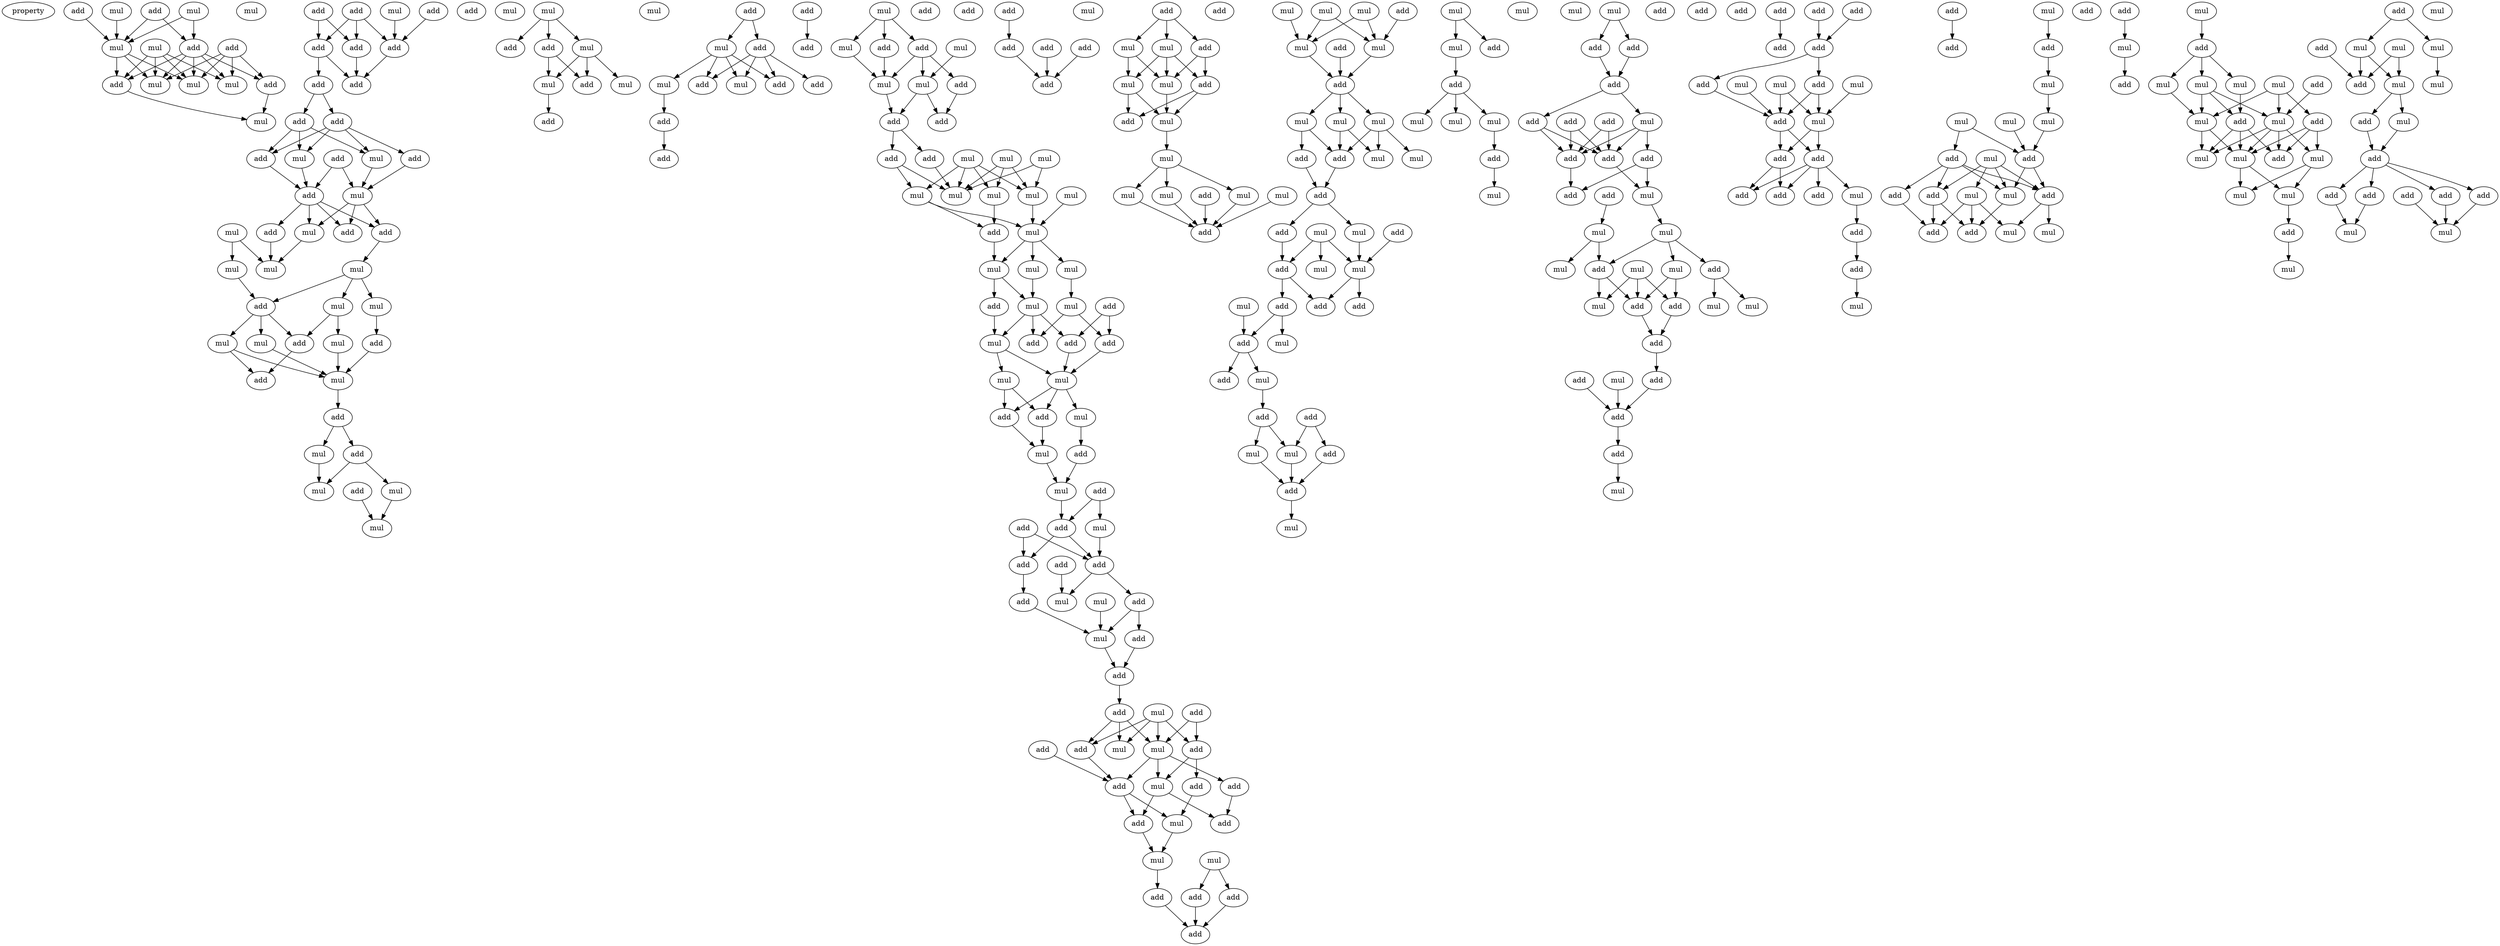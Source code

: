 digraph {
    node [fontcolor=black]
    property [mul=2,lf=1.1]
    0 [ label = add ];
    1 [ label = add ];
    2 [ label = mul ];
    3 [ label = mul ];
    4 [ label = add ];
    5 [ label = add ];
    6 [ label = mul ];
    7 [ label = mul ];
    8 [ label = add ];
    9 [ label = mul ];
    10 [ label = mul ];
    11 [ label = mul ];
    12 [ label = add ];
    13 [ label = mul ];
    14 [ label = mul ];
    15 [ label = mul ];
    16 [ label = add ];
    17 [ label = add ];
    18 [ label = add ];
    19 [ label = add ];
    20 [ label = add ];
    21 [ label = add ];
    22 [ label = add ];
    23 [ label = add ];
    24 [ label = add ];
    25 [ label = add ];
    26 [ label = add ];
    27 [ label = mul ];
    28 [ label = add ];
    29 [ label = mul ];
    30 [ label = add ];
    31 [ label = add ];
    32 [ label = add ];
    33 [ label = mul ];
    34 [ label = add ];
    35 [ label = mul ];
    36 [ label = add ];
    37 [ label = mul ];
    38 [ label = add ];
    39 [ label = mul ];
    40 [ label = mul ];
    41 [ label = mul ];
    42 [ label = mul ];
    43 [ label = add ];
    44 [ label = mul ];
    45 [ label = mul ];
    46 [ label = add ];
    47 [ label = mul ];
    48 [ label = add ];
    49 [ label = mul ];
    50 [ label = mul ];
    51 [ label = add ];
    52 [ label = add ];
    53 [ label = add ];
    54 [ label = mul ];
    55 [ label = mul ];
    56 [ label = mul ];
    57 [ label = mul ];
    58 [ label = add ];
    59 [ label = mul ];
    60 [ label = mul ];
    61 [ label = add ];
    62 [ label = add ];
    63 [ label = mul ];
    64 [ label = add ];
    65 [ label = mul ];
    66 [ label = mul ];
    67 [ label = mul ];
    68 [ label = add ];
    69 [ label = add ];
    70 [ label = add ];
    71 [ label = mul ];
    72 [ label = add ];
    73 [ label = add ];
    74 [ label = mul ];
    75 [ label = mul ];
    76 [ label = add ];
    77 [ label = add ];
    78 [ label = add ];
    79 [ label = add ];
    80 [ label = mul ];
    81 [ label = add ];
    82 [ label = mul ];
    83 [ label = add ];
    84 [ label = add ];
    85 [ label = mul ];
    86 [ label = mul ];
    87 [ label = add ];
    88 [ label = mul ];
    89 [ label = add ];
    90 [ label = add ];
    91 [ label = mul ];
    92 [ label = add ];
    93 [ label = add ];
    94 [ label = mul ];
    95 [ label = mul ];
    96 [ label = mul ];
    97 [ label = mul ];
    98 [ label = mul ];
    99 [ label = mul ];
    100 [ label = mul ];
    101 [ label = add ];
    102 [ label = mul ];
    103 [ label = mul ];
    104 [ label = mul ];
    105 [ label = mul ];
    106 [ label = mul ];
    107 [ label = add ];
    108 [ label = add ];
    109 [ label = mul ];
    110 [ label = add ];
    111 [ label = mul ];
    112 [ label = add ];
    113 [ label = add ];
    114 [ label = add ];
    115 [ label = mul ];
    116 [ label = mul ];
    117 [ label = add ];
    118 [ label = mul ];
    119 [ label = add ];
    120 [ label = add ];
    121 [ label = mul ];
    122 [ label = mul ];
    123 [ label = add ];
    124 [ label = mul ];
    125 [ label = add ];
    126 [ label = add ];
    127 [ label = add ];
    128 [ label = add ];
    129 [ label = add ];
    130 [ label = mul ];
    131 [ label = add ];
    132 [ label = mul ];
    133 [ label = add ];
    134 [ label = mul ];
    135 [ label = add ];
    136 [ label = add ];
    137 [ label = add ];
    138 [ label = mul ];
    139 [ label = add ];
    140 [ label = add ];
    141 [ label = add ];
    142 [ label = mul ];
    143 [ label = mul ];
    144 [ label = add ];
    145 [ label = mul ];
    146 [ label = add ];
    147 [ label = add ];
    148 [ label = add ];
    149 [ label = add ];
    150 [ label = mul ];
    151 [ label = add ];
    152 [ label = mul ];
    153 [ label = mul ];
    154 [ label = add ];
    155 [ label = add ];
    156 [ label = add ];
    157 [ label = add ];
    158 [ label = add ];
    159 [ label = add ];
    160 [ label = mul ];
    161 [ label = add ];
    162 [ label = add ];
    163 [ label = add ];
    164 [ label = add ];
    165 [ label = add ];
    166 [ label = mul ];
    167 [ label = add ];
    168 [ label = mul ];
    169 [ label = add ];
    170 [ label = mul ];
    171 [ label = mul ];
    172 [ label = mul ];
    173 [ label = add ];
    174 [ label = mul ];
    175 [ label = mul ];
    176 [ label = mul ];
    177 [ label = add ];
    178 [ label = mul ];
    179 [ label = mul ];
    180 [ label = add ];
    181 [ label = add ];
    182 [ label = add ];
    183 [ label = mul ];
    184 [ label = mul ];
    185 [ label = mul ];
    186 [ label = mul ];
    187 [ label = add ];
    188 [ label = mul ];
    189 [ label = add ];
    190 [ label = mul ];
    191 [ label = mul ];
    192 [ label = mul ];
    193 [ label = mul ];
    194 [ label = add ];
    195 [ label = add ];
    196 [ label = mul ];
    197 [ label = add ];
    198 [ label = mul ];
    199 [ label = add ];
    200 [ label = mul ];
    201 [ label = add ];
    202 [ label = add ];
    203 [ label = mul ];
    204 [ label = mul ];
    205 [ label = mul ];
    206 [ label = add ];
    207 [ label = add ];
    208 [ label = add ];
    209 [ label = add ];
    210 [ label = mul ];
    211 [ label = add ];
    212 [ label = mul ];
    213 [ label = add ];
    214 [ label = add ];
    215 [ label = mul ];
    216 [ label = mul ];
    217 [ label = add ];
    218 [ label = add ];
    219 [ label = mul ];
    220 [ label = mul ];
    221 [ label = mul ];
    222 [ label = mul ];
    223 [ label = add ];
    224 [ label = add ];
    225 [ label = mul ];
    226 [ label = mul ];
    227 [ label = mul ];
    228 [ label = mul ];
    229 [ label = add ];
    230 [ label = mul ];
    231 [ label = mul ];
    232 [ label = add ];
    233 [ label = add ];
    234 [ label = add ];
    235 [ label = add ];
    236 [ label = add ];
    237 [ label = add ];
    238 [ label = mul ];
    239 [ label = add ];
    240 [ label = add ];
    241 [ label = add ];
    242 [ label = add ];
    243 [ label = add ];
    244 [ label = add ];
    245 [ label = add ];
    246 [ label = mul ];
    247 [ label = add ];
    248 [ label = mul ];
    249 [ label = mul ];
    250 [ label = mul ];
    251 [ label = mul ];
    252 [ label = add ];
    253 [ label = add ];
    254 [ label = mul ];
    255 [ label = mul ];
    256 [ label = add ];
    257 [ label = mul ];
    258 [ label = mul ];
    259 [ label = add ];
    260 [ label = add ];
    261 [ label = add ];
    262 [ label = mul ];
    263 [ label = add ];
    264 [ label = add ];
    265 [ label = add ];
    266 [ label = add ];
    267 [ label = mul ];
    268 [ label = add ];
    269 [ label = add ];
    270 [ label = add ];
    271 [ label = add ];
    272 [ label = mul ];
    273 [ label = mul ];
    274 [ label = add ];
    275 [ label = add ];
    276 [ label = mul ];
    277 [ label = add ];
    278 [ label = mul ];
    279 [ label = add ];
    280 [ label = add ];
    281 [ label = add ];
    282 [ label = add ];
    283 [ label = add ];
    284 [ label = mul ];
    285 [ label = add ];
    286 [ label = add ];
    287 [ label = add ];
    288 [ label = mul ];
    289 [ label = add ];
    290 [ label = mul ];
    291 [ label = add ];
    292 [ label = mul ];
    293 [ label = mul ];
    294 [ label = mul ];
    295 [ label = mul ];
    296 [ label = mul ];
    297 [ label = add ];
    298 [ label = add ];
    299 [ label = add ];
    300 [ label = add ];
    301 [ label = mul ];
    302 [ label = add ];
    303 [ label = mul ];
    304 [ label = add ];
    305 [ label = add ];
    306 [ label = mul ];
    307 [ label = mul ];
    308 [ label = add ];
    309 [ label = add ];
    310 [ label = mul ];
    311 [ label = mul ];
    312 [ label = add ];
    313 [ label = add ];
    314 [ label = mul ];
    315 [ label = mul ];
    316 [ label = mul ];
    317 [ label = add ];
    318 [ label = mul ];
    319 [ label = add ];
    320 [ label = mul ];
    321 [ label = add ];
    322 [ label = mul ];
    323 [ label = mul ];
    324 [ label = mul ];
    325 [ label = mul ];
    326 [ label = add ];
    327 [ label = mul ];
    328 [ label = mul ];
    329 [ label = add ];
    330 [ label = mul ];
    331 [ label = add ];
    332 [ label = mul ];
    333 [ label = mul ];
    334 [ label = add ];
    335 [ label = mul ];
    336 [ label = add ];
    337 [ label = mul ];
    338 [ label = mul ];
    339 [ label = mul ];
    340 [ label = add ];
    341 [ label = mul ];
    342 [ label = add ];
    343 [ label = add ];
    344 [ label = add ];
    345 [ label = add ];
    346 [ label = add ];
    347 [ label = add ];
    348 [ label = mul ];
    349 [ label = mul ];
    0 -> 5 [ name = 0 ];
    0 -> 6 [ name = 1 ];
    1 -> 6 [ name = 2 ];
    2 -> 5 [ name = 3 ];
    2 -> 6 [ name = 4 ];
    3 -> 6 [ name = 5 ];
    4 -> 9 [ name = 6 ];
    4 -> 10 [ name = 7 ];
    4 -> 11 [ name = 8 ];
    4 -> 12 [ name = 9 ];
    5 -> 8 [ name = 10 ];
    5 -> 9 [ name = 11 ];
    5 -> 10 [ name = 12 ];
    5 -> 11 [ name = 13 ];
    5 -> 12 [ name = 14 ];
    6 -> 8 [ name = 15 ];
    6 -> 9 [ name = 16 ];
    6 -> 11 [ name = 17 ];
    7 -> 8 [ name = 18 ];
    7 -> 9 [ name = 19 ];
    7 -> 10 [ name = 20 ];
    7 -> 11 [ name = 21 ];
    8 -> 13 [ name = 22 ];
    12 -> 13 [ name = 23 ];
    15 -> 22 [ name = 24 ];
    16 -> 22 [ name = 25 ];
    17 -> 20 [ name = 26 ];
    17 -> 21 [ name = 27 ];
    17 -> 22 [ name = 28 ];
    18 -> 20 [ name = 29 ];
    18 -> 21 [ name = 30 ];
    20 -> 23 [ name = 31 ];
    21 -> 23 [ name = 32 ];
    21 -> 24 [ name = 33 ];
    22 -> 23 [ name = 34 ];
    24 -> 25 [ name = 35 ];
    24 -> 26 [ name = 36 ];
    25 -> 27 [ name = 37 ];
    25 -> 29 [ name = 38 ];
    25 -> 31 [ name = 39 ];
    26 -> 27 [ name = 40 ];
    26 -> 29 [ name = 41 ];
    26 -> 30 [ name = 42 ];
    26 -> 31 [ name = 43 ];
    27 -> 33 [ name = 44 ];
    28 -> 32 [ name = 45 ];
    28 -> 33 [ name = 46 ];
    29 -> 32 [ name = 47 ];
    30 -> 33 [ name = 48 ];
    31 -> 32 [ name = 49 ];
    32 -> 34 [ name = 50 ];
    32 -> 35 [ name = 51 ];
    32 -> 36 [ name = 52 ];
    32 -> 38 [ name = 53 ];
    33 -> 35 [ name = 54 ];
    33 -> 36 [ name = 55 ];
    33 -> 38 [ name = 56 ];
    34 -> 39 [ name = 57 ];
    35 -> 39 [ name = 58 ];
    36 -> 40 [ name = 59 ];
    37 -> 39 [ name = 60 ];
    37 -> 41 [ name = 61 ];
    40 -> 42 [ name = 62 ];
    40 -> 43 [ name = 63 ];
    40 -> 44 [ name = 64 ];
    41 -> 43 [ name = 65 ];
    42 -> 46 [ name = 66 ];
    42 -> 49 [ name = 67 ];
    43 -> 45 [ name = 68 ];
    43 -> 46 [ name = 69 ];
    43 -> 47 [ name = 70 ];
    44 -> 48 [ name = 71 ];
    45 -> 50 [ name = 72 ];
    45 -> 51 [ name = 73 ];
    46 -> 51 [ name = 74 ];
    47 -> 50 [ name = 75 ];
    48 -> 50 [ name = 76 ];
    49 -> 50 [ name = 77 ];
    50 -> 52 [ name = 78 ];
    52 -> 53 [ name = 79 ];
    52 -> 54 [ name = 80 ];
    53 -> 56 [ name = 81 ];
    53 -> 57 [ name = 82 ];
    54 -> 56 [ name = 83 ];
    57 -> 59 [ name = 84 ];
    58 -> 59 [ name = 85 ];
    60 -> 61 [ name = 86 ];
    60 -> 62 [ name = 87 ];
    60 -> 63 [ name = 88 ];
    62 -> 64 [ name = 89 ];
    62 -> 65 [ name = 90 ];
    63 -> 64 [ name = 91 ];
    63 -> 65 [ name = 92 ];
    63 -> 67 [ name = 93 ];
    65 -> 69 [ name = 94 ];
    68 -> 70 [ name = 95 ];
    68 -> 71 [ name = 96 ];
    70 -> 72 [ name = 97 ];
    70 -> 73 [ name = 98 ];
    70 -> 75 [ name = 99 ];
    70 -> 76 [ name = 100 ];
    71 -> 72 [ name = 101 ];
    71 -> 74 [ name = 102 ];
    71 -> 75 [ name = 103 ];
    71 -> 76 [ name = 104 ];
    74 -> 77 [ name = 105 ];
    77 -> 78 [ name = 106 ];
    79 -> 81 [ name = 107 ];
    80 -> 83 [ name = 108 ];
    80 -> 84 [ name = 109 ];
    80 -> 85 [ name = 110 ];
    82 -> 86 [ name = 111 ];
    83 -> 86 [ name = 112 ];
    83 -> 87 [ name = 113 ];
    83 -> 88 [ name = 114 ];
    84 -> 88 [ name = 115 ];
    85 -> 88 [ name = 116 ];
    86 -> 89 [ name = 117 ];
    86 -> 90 [ name = 118 ];
    87 -> 90 [ name = 119 ];
    88 -> 89 [ name = 120 ];
    89 -> 92 [ name = 121 ];
    89 -> 93 [ name = 122 ];
    91 -> 96 [ name = 123 ];
    91 -> 100 [ name = 124 ];
    92 -> 96 [ name = 125 ];
    92 -> 98 [ name = 126 ];
    93 -> 96 [ name = 127 ];
    94 -> 96 [ name = 128 ];
    94 -> 98 [ name = 129 ];
    94 -> 99 [ name = 130 ];
    94 -> 100 [ name = 131 ];
    95 -> 96 [ name = 132 ];
    95 -> 99 [ name = 133 ];
    95 -> 100 [ name = 134 ];
    97 -> 102 [ name = 135 ];
    98 -> 101 [ name = 136 ];
    98 -> 102 [ name = 137 ];
    99 -> 101 [ name = 138 ];
    100 -> 102 [ name = 139 ];
    101 -> 105 [ name = 140 ];
    102 -> 103 [ name = 141 ];
    102 -> 104 [ name = 142 ];
    102 -> 105 [ name = 143 ];
    103 -> 109 [ name = 144 ];
    104 -> 106 [ name = 145 ];
    105 -> 106 [ name = 146 ];
    105 -> 110 [ name = 147 ];
    106 -> 111 [ name = 148 ];
    106 -> 112 [ name = 149 ];
    106 -> 114 [ name = 150 ];
    107 -> 113 [ name = 151 ];
    107 -> 114 [ name = 152 ];
    109 -> 112 [ name = 153 ];
    109 -> 113 [ name = 154 ];
    110 -> 111 [ name = 155 ];
    111 -> 115 [ name = 156 ];
    111 -> 116 [ name = 157 ];
    113 -> 116 [ name = 158 ];
    114 -> 116 [ name = 159 ];
    115 -> 117 [ name = 160 ];
    115 -> 119 [ name = 161 ];
    116 -> 117 [ name = 162 ];
    116 -> 118 [ name = 163 ];
    116 -> 119 [ name = 164 ];
    117 -> 121 [ name = 165 ];
    118 -> 120 [ name = 166 ];
    119 -> 121 [ name = 167 ];
    120 -> 122 [ name = 168 ];
    121 -> 122 [ name = 169 ];
    122 -> 125 [ name = 170 ];
    123 -> 124 [ name = 171 ];
    123 -> 125 [ name = 172 ];
    124 -> 129 [ name = 173 ];
    125 -> 128 [ name = 174 ];
    125 -> 129 [ name = 175 ];
    126 -> 128 [ name = 176 ];
    126 -> 129 [ name = 177 ];
    127 -> 130 [ name = 178 ];
    128 -> 131 [ name = 179 ];
    129 -> 130 [ name = 180 ];
    129 -> 133 [ name = 181 ];
    131 -> 134 [ name = 182 ];
    132 -> 134 [ name = 183 ];
    133 -> 134 [ name = 184 ];
    133 -> 135 [ name = 185 ];
    134 -> 136 [ name = 186 ];
    135 -> 136 [ name = 187 ];
    136 -> 139 [ name = 188 ];
    137 -> 141 [ name = 189 ];
    137 -> 142 [ name = 190 ];
    138 -> 141 [ name = 191 ];
    138 -> 142 [ name = 192 ];
    138 -> 143 [ name = 193 ];
    138 -> 144 [ name = 194 ];
    139 -> 142 [ name = 195 ];
    139 -> 143 [ name = 196 ];
    139 -> 144 [ name = 197 ];
    140 -> 148 [ name = 198 ];
    141 -> 145 [ name = 199 ];
    141 -> 146 [ name = 200 ];
    142 -> 145 [ name = 201 ];
    142 -> 147 [ name = 202 ];
    142 -> 148 [ name = 203 ];
    144 -> 148 [ name = 204 ];
    145 -> 149 [ name = 205 ];
    145 -> 151 [ name = 206 ];
    146 -> 150 [ name = 207 ];
    147 -> 151 [ name = 208 ];
    148 -> 149 [ name = 209 ];
    148 -> 150 [ name = 210 ];
    149 -> 152 [ name = 211 ];
    150 -> 152 [ name = 212 ];
    152 -> 155 [ name = 213 ];
    153 -> 156 [ name = 214 ];
    153 -> 157 [ name = 215 ];
    155 -> 158 [ name = 216 ];
    156 -> 158 [ name = 217 ];
    157 -> 158 [ name = 218 ];
    159 -> 161 [ name = 219 ];
    161 -> 164 [ name = 220 ];
    162 -> 164 [ name = 221 ];
    163 -> 164 [ name = 222 ];
    165 -> 166 [ name = 223 ];
    165 -> 167 [ name = 224 ];
    165 -> 168 [ name = 225 ];
    166 -> 170 [ name = 226 ];
    166 -> 171 [ name = 227 ];
    167 -> 169 [ name = 228 ];
    167 -> 170 [ name = 229 ];
    168 -> 169 [ name = 230 ];
    168 -> 170 [ name = 231 ];
    168 -> 171 [ name = 232 ];
    169 -> 172 [ name = 233 ];
    169 -> 173 [ name = 234 ];
    170 -> 172 [ name = 235 ];
    171 -> 172 [ name = 236 ];
    171 -> 173 [ name = 237 ];
    172 -> 174 [ name = 238 ];
    174 -> 175 [ name = 239 ];
    174 -> 176 [ name = 240 ];
    174 -> 178 [ name = 241 ];
    175 -> 180 [ name = 242 ];
    176 -> 180 [ name = 243 ];
    177 -> 180 [ name = 244 ];
    178 -> 180 [ name = 245 ];
    179 -> 180 [ name = 246 ];
    182 -> 188 [ name = 247 ];
    183 -> 186 [ name = 248 ];
    183 -> 188 [ name = 249 ];
    184 -> 186 [ name = 250 ];
    185 -> 186 [ name = 251 ];
    185 -> 188 [ name = 252 ];
    186 -> 189 [ name = 253 ];
    187 -> 189 [ name = 254 ];
    188 -> 189 [ name = 255 ];
    189 -> 190 [ name = 256 ];
    189 -> 191 [ name = 257 ];
    189 -> 192 [ name = 258 ];
    190 -> 194 [ name = 259 ];
    190 -> 195 [ name = 260 ];
    191 -> 193 [ name = 261 ];
    191 -> 195 [ name = 262 ];
    191 -> 196 [ name = 263 ];
    192 -> 193 [ name = 264 ];
    192 -> 195 [ name = 265 ];
    194 -> 197 [ name = 266 ];
    195 -> 197 [ name = 267 ];
    197 -> 199 [ name = 268 ];
    197 -> 200 [ name = 269 ];
    198 -> 202 [ name = 270 ];
    198 -> 203 [ name = 271 ];
    198 -> 204 [ name = 272 ];
    199 -> 202 [ name = 273 ];
    200 -> 203 [ name = 274 ];
    201 -> 203 [ name = 275 ];
    202 -> 206 [ name = 276 ];
    202 -> 208 [ name = 277 ];
    203 -> 207 [ name = 278 ];
    203 -> 208 [ name = 279 ];
    205 -> 209 [ name = 280 ];
    206 -> 209 [ name = 281 ];
    206 -> 210 [ name = 282 ];
    209 -> 211 [ name = 283 ];
    209 -> 212 [ name = 284 ];
    212 -> 214 [ name = 285 ];
    213 -> 215 [ name = 286 ];
    213 -> 217 [ name = 287 ];
    214 -> 215 [ name = 288 ];
    214 -> 216 [ name = 289 ];
    215 -> 218 [ name = 290 ];
    216 -> 218 [ name = 291 ];
    217 -> 218 [ name = 292 ];
    218 -> 219 [ name = 293 ];
    220 -> 222 [ name = 294 ];
    220 -> 223 [ name = 295 ];
    222 -> 224 [ name = 296 ];
    224 -> 225 [ name = 297 ];
    224 -> 227 [ name = 298 ];
    224 -> 228 [ name = 299 ];
    228 -> 229 [ name = 300 ];
    229 -> 230 [ name = 301 ];
    231 -> 233 [ name = 302 ];
    231 -> 234 [ name = 303 ];
    233 -> 236 [ name = 304 ];
    234 -> 236 [ name = 305 ];
    236 -> 238 [ name = 306 ];
    236 -> 240 [ name = 307 ];
    237 -> 242 [ name = 308 ];
    237 -> 243 [ name = 309 ];
    238 -> 241 [ name = 310 ];
    238 -> 242 [ name = 311 ];
    238 -> 243 [ name = 312 ];
    239 -> 242 [ name = 313 ];
    239 -> 243 [ name = 314 ];
    240 -> 242 [ name = 315 ];
    240 -> 243 [ name = 316 ];
    241 -> 246 [ name = 317 ];
    241 -> 247 [ name = 318 ];
    242 -> 247 [ name = 319 ];
    243 -> 246 [ name = 320 ];
    245 -> 248 [ name = 321 ];
    246 -> 249 [ name = 322 ];
    248 -> 250 [ name = 323 ];
    248 -> 253 [ name = 324 ];
    249 -> 252 [ name = 325 ];
    249 -> 253 [ name = 326 ];
    249 -> 254 [ name = 327 ];
    251 -> 256 [ name = 328 ];
    251 -> 257 [ name = 329 ];
    251 -> 259 [ name = 330 ];
    252 -> 255 [ name = 331 ];
    252 -> 258 [ name = 332 ];
    253 -> 256 [ name = 333 ];
    253 -> 257 [ name = 334 ];
    254 -> 256 [ name = 335 ];
    254 -> 259 [ name = 336 ];
    256 -> 260 [ name = 337 ];
    259 -> 260 [ name = 338 ];
    260 -> 263 [ name = 339 ];
    261 -> 264 [ name = 340 ];
    262 -> 264 [ name = 341 ];
    263 -> 264 [ name = 342 ];
    264 -> 266 [ name = 343 ];
    265 -> 268 [ name = 344 ];
    266 -> 267 [ name = 345 ];
    269 -> 271 [ name = 346 ];
    270 -> 271 [ name = 347 ];
    271 -> 274 [ name = 348 ];
    271 -> 275 [ name = 349 ];
    272 -> 278 [ name = 350 ];
    273 -> 277 [ name = 351 ];
    273 -> 278 [ name = 352 ];
    274 -> 277 [ name = 353 ];
    275 -> 277 [ name = 354 ];
    275 -> 278 [ name = 355 ];
    276 -> 277 [ name = 356 ];
    277 -> 279 [ name = 357 ];
    277 -> 280 [ name = 358 ];
    278 -> 279 [ name = 359 ];
    278 -> 280 [ name = 360 ];
    279 -> 282 [ name = 361 ];
    279 -> 283 [ name = 362 ];
    280 -> 281 [ name = 363 ];
    280 -> 282 [ name = 364 ];
    280 -> 283 [ name = 365 ];
    280 -> 284 [ name = 366 ];
    284 -> 285 [ name = 367 ];
    285 -> 286 [ name = 368 ];
    286 -> 290 [ name = 369 ];
    287 -> 291 [ name = 370 ];
    288 -> 289 [ name = 371 ];
    289 -> 292 [ name = 372 ];
    292 -> 294 [ name = 373 ];
    293 -> 297 [ name = 374 ];
    293 -> 298 [ name = 375 ];
    294 -> 298 [ name = 376 ];
    295 -> 298 [ name = 377 ];
    296 -> 300 [ name = 378 ];
    296 -> 301 [ name = 379 ];
    296 -> 302 [ name = 380 ];
    296 -> 303 [ name = 381 ];
    297 -> 299 [ name = 382 ];
    297 -> 300 [ name = 383 ];
    297 -> 301 [ name = 384 ];
    297 -> 302 [ name = 385 ];
    298 -> 301 [ name = 386 ];
    298 -> 302 [ name = 387 ];
    299 -> 305 [ name = 388 ];
    300 -> 304 [ name = 389 ];
    300 -> 305 [ name = 390 ];
    301 -> 304 [ name = 391 ];
    302 -> 306 [ name = 392 ];
    302 -> 307 [ name = 393 ];
    303 -> 304 [ name = 394 ];
    303 -> 305 [ name = 395 ];
    303 -> 307 [ name = 396 ];
    309 -> 310 [ name = 397 ];
    310 -> 312 [ name = 398 ];
    311 -> 313 [ name = 399 ];
    313 -> 314 [ name = 400 ];
    313 -> 315 [ name = 401 ];
    313 -> 318 [ name = 402 ];
    314 -> 322 [ name = 403 ];
    315 -> 319 [ name = 404 ];
    316 -> 320 [ name = 405 ];
    316 -> 321 [ name = 406 ];
    316 -> 322 [ name = 407 ];
    317 -> 320 [ name = 408 ];
    318 -> 319 [ name = 409 ];
    318 -> 320 [ name = 410 ];
    318 -> 322 [ name = 411 ];
    319 -> 323 [ name = 412 ];
    319 -> 324 [ name = 413 ];
    319 -> 326 [ name = 414 ];
    320 -> 323 [ name = 415 ];
    320 -> 324 [ name = 416 ];
    320 -> 325 [ name = 417 ];
    320 -> 326 [ name = 418 ];
    321 -> 324 [ name = 419 ];
    321 -> 325 [ name = 420 ];
    321 -> 326 [ name = 421 ];
    322 -> 323 [ name = 422 ];
    322 -> 324 [ name = 423 ];
    324 -> 327 [ name = 424 ];
    324 -> 328 [ name = 425 ];
    325 -> 327 [ name = 426 ];
    325 -> 328 [ name = 427 ];
    328 -> 329 [ name = 428 ];
    329 -> 330 [ name = 429 ];
    331 -> 332 [ name = 430 ];
    331 -> 335 [ name = 431 ];
    332 -> 336 [ name = 432 ];
    332 -> 338 [ name = 433 ];
    333 -> 336 [ name = 434 ];
    333 -> 338 [ name = 435 ];
    334 -> 336 [ name = 436 ];
    335 -> 337 [ name = 437 ];
    338 -> 340 [ name = 438 ];
    338 -> 341 [ name = 439 ];
    340 -> 342 [ name = 440 ];
    341 -> 342 [ name = 441 ];
    342 -> 343 [ name = 442 ];
    342 -> 344 [ name = 443 ];
    342 -> 346 [ name = 444 ];
    342 -> 347 [ name = 445 ];
    343 -> 349 [ name = 446 ];
    344 -> 348 [ name = 447 ];
    345 -> 348 [ name = 448 ];
    346 -> 349 [ name = 449 ];
    347 -> 348 [ name = 450 ];
}
